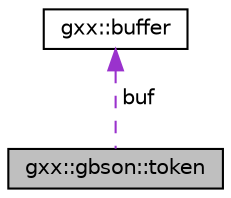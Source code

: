 digraph "gxx::gbson::token"
{
  edge [fontname="Helvetica",fontsize="10",labelfontname="Helvetica",labelfontsize="10"];
  node [fontname="Helvetica",fontsize="10",shape=record];
  Node1 [label="gxx::gbson::token",height=0.2,width=0.4,color="black", fillcolor="grey75", style="filled", fontcolor="black"];
  Node2 -> Node1 [dir="back",color="darkorchid3",fontsize="10",style="dashed",label=" buf" ,fontname="Helvetica"];
  Node2 [label="gxx::buffer",height=0.2,width=0.4,color="black", fillcolor="white", style="filled",URL="$classgxx_1_1buffer.html"];
}
